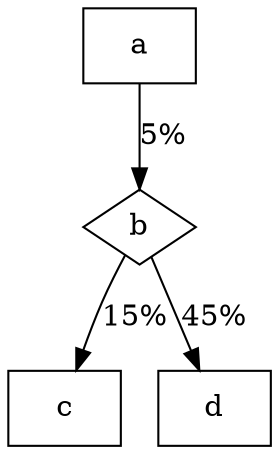 digraph Migranna {
	a[shape=box];
	b[shape=diamond];
	c[shape=box];
	d[shape=box];
	a -> b[label="5%"];
	b -> c[label="15%"];
	b -> d[label="45%"];
}

